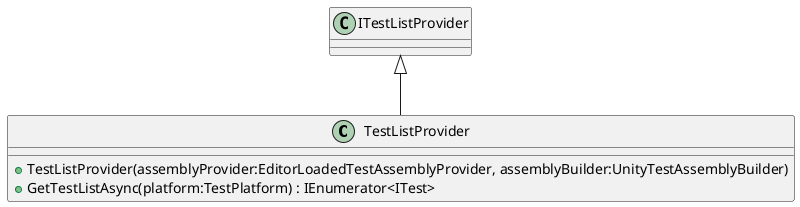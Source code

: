 @startuml
class TestListProvider {
    + TestListProvider(assemblyProvider:EditorLoadedTestAssemblyProvider, assemblyBuilder:UnityTestAssemblyBuilder)
    + GetTestListAsync(platform:TestPlatform) : IEnumerator<ITest>
}
ITestListProvider <|-- TestListProvider
@enduml

